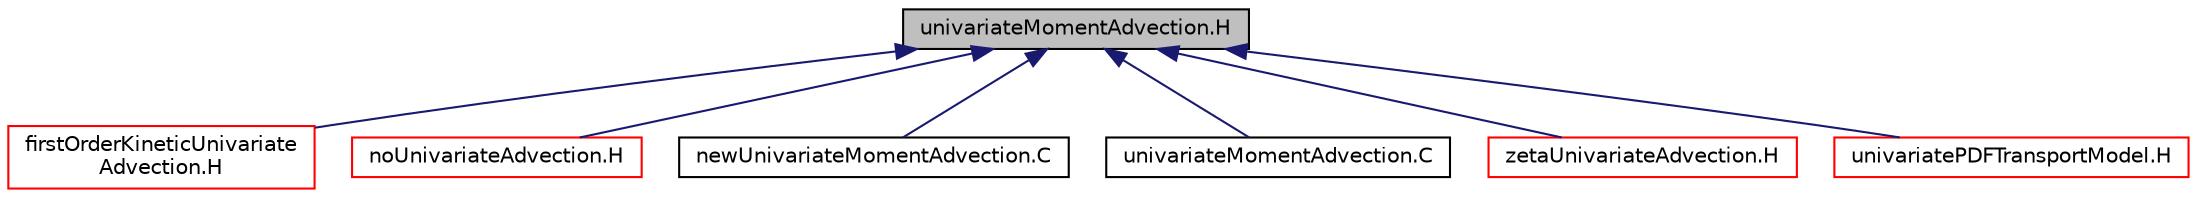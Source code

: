 digraph "univariateMomentAdvection.H"
{
  bgcolor="transparent";
  edge [fontname="Helvetica",fontsize="10",labelfontname="Helvetica",labelfontsize="10"];
  node [fontname="Helvetica",fontsize="10",shape=record];
  Node43 [label="univariateMomentAdvection.H",height=0.2,width=0.4,color="black", fillcolor="grey75", style="filled", fontcolor="black"];
  Node43 -> Node44 [dir="back",color="midnightblue",fontsize="10",style="solid",fontname="Helvetica"];
  Node44 [label="firstOrderKineticUnivariate\lAdvection.H",height=0.2,width=0.4,color="red",URL="$a00143.html"];
  Node43 -> Node46 [dir="back",color="midnightblue",fontsize="10",style="solid",fontname="Helvetica"];
  Node46 [label="noUnivariateAdvection.H",height=0.2,width=0.4,color="red",URL="$a00149.html"];
  Node43 -> Node48 [dir="back",color="midnightblue",fontsize="10",style="solid",fontname="Helvetica"];
  Node48 [label="newUnivariateMomentAdvection.C",height=0.2,width=0.4,color="black",URL="$a00152.html"];
  Node43 -> Node49 [dir="back",color="midnightblue",fontsize="10",style="solid",fontname="Helvetica"];
  Node49 [label="univariateMomentAdvection.C",height=0.2,width=0.4,color="black",URL="$a00155.html"];
  Node43 -> Node50 [dir="back",color="midnightblue",fontsize="10",style="solid",fontname="Helvetica"];
  Node50 [label="zetaUnivariateAdvection.H",height=0.2,width=0.4,color="red",URL="$a00167.html"];
  Node43 -> Node52 [dir="back",color="midnightblue",fontsize="10",style="solid",fontname="Helvetica"];
  Node52 [label="univariatePDFTransportModel.H",height=0.2,width=0.4,color="red",URL="$a00365.html"];
}
